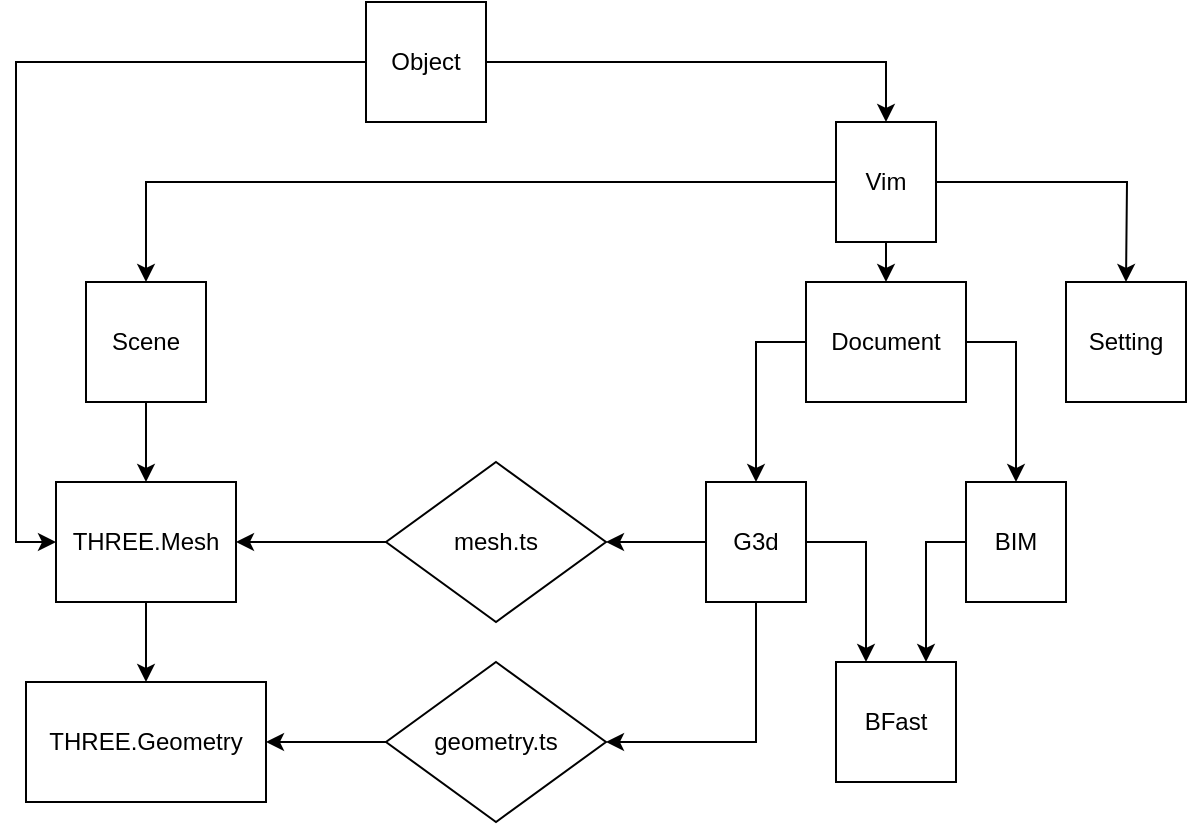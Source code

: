 <mxfile version="16.4.7" type="device"><diagram id="3HhiqYFEYhGeNt2O2cGd" name="Page-1"><mxGraphModel dx="981" dy="526" grid="1" gridSize="10" guides="1" tooltips="1" connect="1" arrows="1" fold="1" page="1" pageScale="1" pageWidth="850" pageHeight="1100" math="0" shadow="0"><root><mxCell id="0"/><mxCell id="1" parent="0"/><mxCell id="qePz-pQQ4xAfKJ4S6eAA-12" style="edgeStyle=orthogonalEdgeStyle;rounded=0;orthogonalLoop=1;jettySize=auto;html=1;exitX=0;exitY=0.5;exitDx=0;exitDy=0;entryX=0.5;entryY=0;entryDx=0;entryDy=0;" edge="1" parent="1" source="qePz-pQQ4xAfKJ4S6eAA-4" target="qePz-pQQ4xAfKJ4S6eAA-9"><mxGeometry relative="1" as="geometry"/></mxCell><mxCell id="qePz-pQQ4xAfKJ4S6eAA-13" style="edgeStyle=orthogonalEdgeStyle;rounded=0;orthogonalLoop=1;jettySize=auto;html=1;exitX=0.5;exitY=1;exitDx=0;exitDy=0;entryX=0.5;entryY=0;entryDx=0;entryDy=0;" edge="1" parent="1" source="qePz-pQQ4xAfKJ4S6eAA-4" target="qePz-pQQ4xAfKJ4S6eAA-10"><mxGeometry relative="1" as="geometry"/></mxCell><mxCell id="qePz-pQQ4xAfKJ4S6eAA-14" style="edgeStyle=orthogonalEdgeStyle;rounded=0;orthogonalLoop=1;jettySize=auto;html=1;exitX=1;exitY=0.5;exitDx=0;exitDy=0;entryX=0.5;entryY=0;entryDx=0;entryDy=0;" edge="1" parent="1" source="qePz-pQQ4xAfKJ4S6eAA-4"><mxGeometry relative="1" as="geometry"><mxPoint x="660" y="160" as="targetPoint"/></mxGeometry></mxCell><mxCell id="qePz-pQQ4xAfKJ4S6eAA-4" value="Vim" style="rounded=0;whiteSpace=wrap;html=1;" vertex="1" parent="1"><mxGeometry x="515" y="80" width="50" height="60" as="geometry"/></mxCell><mxCell id="qePz-pQQ4xAfKJ4S6eAA-17" style="edgeStyle=orthogonalEdgeStyle;rounded=0;orthogonalLoop=1;jettySize=auto;html=1;exitX=0.5;exitY=1;exitDx=0;exitDy=0;entryX=0.5;entryY=0;entryDx=0;entryDy=0;" edge="1" parent="1" source="qePz-pQQ4xAfKJ4S6eAA-9" target="qePz-pQQ4xAfKJ4S6eAA-15"><mxGeometry relative="1" as="geometry"/></mxCell><mxCell id="qePz-pQQ4xAfKJ4S6eAA-9" value="Scene" style="rounded=0;whiteSpace=wrap;html=1;" vertex="1" parent="1"><mxGeometry x="140" y="160" width="60" height="60" as="geometry"/></mxCell><mxCell id="qePz-pQQ4xAfKJ4S6eAA-37" style="edgeStyle=orthogonalEdgeStyle;rounded=0;orthogonalLoop=1;jettySize=auto;html=1;exitX=0;exitY=0.5;exitDx=0;exitDy=0;" edge="1" parent="1" source="qePz-pQQ4xAfKJ4S6eAA-10" target="qePz-pQQ4xAfKJ4S6eAA-19"><mxGeometry relative="1" as="geometry"/></mxCell><mxCell id="qePz-pQQ4xAfKJ4S6eAA-42" style="edgeStyle=orthogonalEdgeStyle;rounded=0;orthogonalLoop=1;jettySize=auto;html=1;exitX=1;exitY=0.5;exitDx=0;exitDy=0;" edge="1" parent="1" source="qePz-pQQ4xAfKJ4S6eAA-10" target="qePz-pQQ4xAfKJ4S6eAA-20"><mxGeometry relative="1" as="geometry"/></mxCell><mxCell id="qePz-pQQ4xAfKJ4S6eAA-10" value="Document" style="rounded=0;whiteSpace=wrap;html=1;" vertex="1" parent="1"><mxGeometry x="500" y="160" width="80" height="60" as="geometry"/></mxCell><mxCell id="qePz-pQQ4xAfKJ4S6eAA-11" value="Setting" style="rounded=0;whiteSpace=wrap;html=1;" vertex="1" parent="1"><mxGeometry x="630" y="160" width="60" height="60" as="geometry"/></mxCell><mxCell id="qePz-pQQ4xAfKJ4S6eAA-18" style="edgeStyle=orthogonalEdgeStyle;rounded=0;orthogonalLoop=1;jettySize=auto;html=1;exitX=0.5;exitY=1;exitDx=0;exitDy=0;entryX=0.5;entryY=0;entryDx=0;entryDy=0;" edge="1" parent="1" source="qePz-pQQ4xAfKJ4S6eAA-15" target="qePz-pQQ4xAfKJ4S6eAA-16"><mxGeometry relative="1" as="geometry"/></mxCell><mxCell id="qePz-pQQ4xAfKJ4S6eAA-15" value="THREE.Mesh" style="rounded=0;whiteSpace=wrap;html=1;" vertex="1" parent="1"><mxGeometry x="125" y="260" width="90" height="60" as="geometry"/></mxCell><mxCell id="qePz-pQQ4xAfKJ4S6eAA-16" value="THREE.Geometry" style="rounded=0;whiteSpace=wrap;html=1;" vertex="1" parent="1"><mxGeometry x="110" y="360" width="120" height="60" as="geometry"/></mxCell><mxCell id="qePz-pQQ4xAfKJ4S6eAA-26" style="edgeStyle=orthogonalEdgeStyle;rounded=0;orthogonalLoop=1;jettySize=auto;html=1;exitX=0;exitY=0.5;exitDx=0;exitDy=0;" edge="1" parent="1" source="qePz-pQQ4xAfKJ4S6eAA-19" target="qePz-pQQ4xAfKJ4S6eAA-23"><mxGeometry relative="1" as="geometry"/></mxCell><mxCell id="qePz-pQQ4xAfKJ4S6eAA-27" style="edgeStyle=orthogonalEdgeStyle;rounded=0;orthogonalLoop=1;jettySize=auto;html=1;exitX=0.5;exitY=1;exitDx=0;exitDy=0;entryX=1;entryY=0.5;entryDx=0;entryDy=0;" edge="1" parent="1" source="qePz-pQQ4xAfKJ4S6eAA-19" target="qePz-pQQ4xAfKJ4S6eAA-24"><mxGeometry relative="1" as="geometry"/></mxCell><mxCell id="qePz-pQQ4xAfKJ4S6eAA-32" style="edgeStyle=orthogonalEdgeStyle;rounded=0;orthogonalLoop=1;jettySize=auto;html=1;exitX=1;exitY=0.5;exitDx=0;exitDy=0;entryX=0.25;entryY=0;entryDx=0;entryDy=0;" edge="1" parent="1" source="qePz-pQQ4xAfKJ4S6eAA-19" target="qePz-pQQ4xAfKJ4S6eAA-21"><mxGeometry relative="1" as="geometry"/></mxCell><mxCell id="qePz-pQQ4xAfKJ4S6eAA-19" value="G3d" style="rounded=0;whiteSpace=wrap;html=1;" vertex="1" parent="1"><mxGeometry x="450" y="260" width="50" height="60" as="geometry"/></mxCell><mxCell id="qePz-pQQ4xAfKJ4S6eAA-33" style="edgeStyle=orthogonalEdgeStyle;rounded=0;orthogonalLoop=1;jettySize=auto;html=1;exitX=0;exitY=0.5;exitDx=0;exitDy=0;entryX=0.75;entryY=0;entryDx=0;entryDy=0;" edge="1" parent="1" source="qePz-pQQ4xAfKJ4S6eAA-20" target="qePz-pQQ4xAfKJ4S6eAA-21"><mxGeometry relative="1" as="geometry"/></mxCell><mxCell id="qePz-pQQ4xAfKJ4S6eAA-20" value="BIM" style="rounded=0;whiteSpace=wrap;html=1;" vertex="1" parent="1"><mxGeometry x="580" y="260" width="50" height="60" as="geometry"/></mxCell><mxCell id="qePz-pQQ4xAfKJ4S6eAA-21" value="BFast" style="rounded=0;whiteSpace=wrap;html=1;" vertex="1" parent="1"><mxGeometry x="515" y="350" width="60" height="60" as="geometry"/></mxCell><mxCell id="qePz-pQQ4xAfKJ4S6eAA-43" style="edgeStyle=orthogonalEdgeStyle;rounded=0;orthogonalLoop=1;jettySize=auto;html=1;entryX=1;entryY=0.5;entryDx=0;entryDy=0;" edge="1" parent="1" source="qePz-pQQ4xAfKJ4S6eAA-23" target="qePz-pQQ4xAfKJ4S6eAA-15"><mxGeometry relative="1" as="geometry"/></mxCell><mxCell id="qePz-pQQ4xAfKJ4S6eAA-23" value="mesh.ts" style="rhombus;whiteSpace=wrap;html=1;" vertex="1" parent="1"><mxGeometry x="290" y="250" width="110" height="80" as="geometry"/></mxCell><mxCell id="qePz-pQQ4xAfKJ4S6eAA-34" style="edgeStyle=orthogonalEdgeStyle;rounded=0;orthogonalLoop=1;jettySize=auto;html=1;exitX=0;exitY=0.5;exitDx=0;exitDy=0;entryX=1;entryY=0.5;entryDx=0;entryDy=0;" edge="1" parent="1" source="qePz-pQQ4xAfKJ4S6eAA-24" target="qePz-pQQ4xAfKJ4S6eAA-16"><mxGeometry relative="1" as="geometry"/></mxCell><mxCell id="qePz-pQQ4xAfKJ4S6eAA-24" value="geometry.ts" style="rhombus;whiteSpace=wrap;html=1;" vertex="1" parent="1"><mxGeometry x="290" y="350" width="110" height="80" as="geometry"/></mxCell><mxCell id="qePz-pQQ4xAfKJ4S6eAA-46" style="edgeStyle=orthogonalEdgeStyle;rounded=0;orthogonalLoop=1;jettySize=auto;html=1;exitX=1;exitY=0.5;exitDx=0;exitDy=0;entryX=0.5;entryY=0;entryDx=0;entryDy=0;" edge="1" parent="1" source="qePz-pQQ4xAfKJ4S6eAA-44" target="qePz-pQQ4xAfKJ4S6eAA-4"><mxGeometry relative="1" as="geometry"/></mxCell><mxCell id="qePz-pQQ4xAfKJ4S6eAA-49" style="edgeStyle=orthogonalEdgeStyle;rounded=0;orthogonalLoop=1;jettySize=auto;html=1;entryX=0;entryY=0.5;entryDx=0;entryDy=0;exitX=0;exitY=0.5;exitDx=0;exitDy=0;" edge="1" parent="1" source="qePz-pQQ4xAfKJ4S6eAA-44" target="qePz-pQQ4xAfKJ4S6eAA-15"><mxGeometry relative="1" as="geometry"/></mxCell><mxCell id="qePz-pQQ4xAfKJ4S6eAA-44" value="Object" style="rounded=0;whiteSpace=wrap;html=1;" vertex="1" parent="1"><mxGeometry x="280" y="20" width="60" height="60" as="geometry"/></mxCell></root></mxGraphModel></diagram></mxfile>